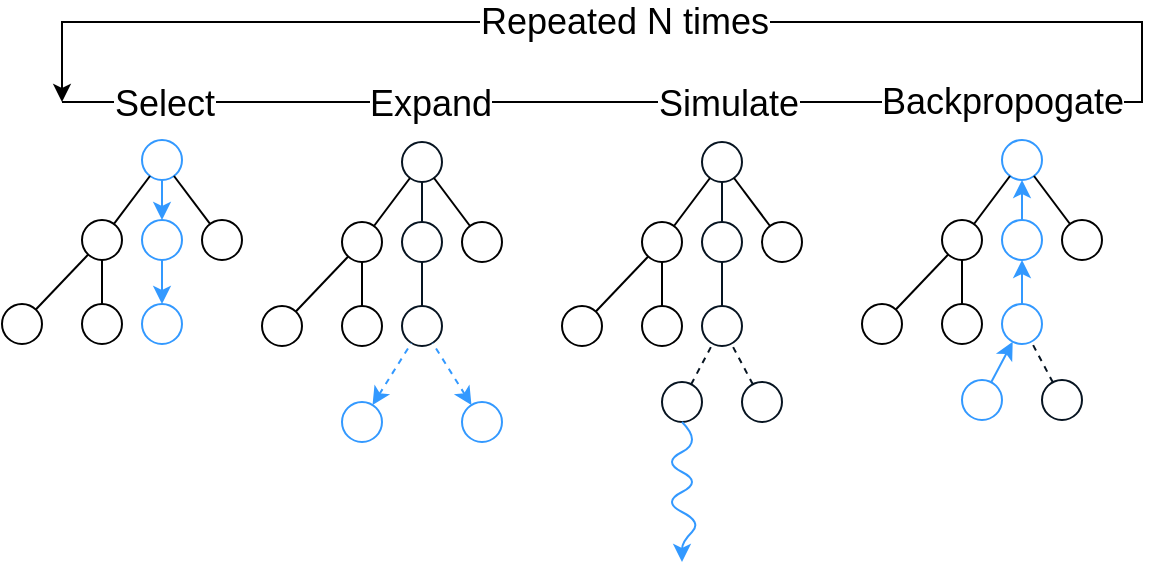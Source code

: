 <mxfile version="24.4.0" type="github">
  <diagram name="Page-1" id="9p3UUd6QseOlP8Mw4b81">
    <mxGraphModel dx="910" dy="625" grid="1" gridSize="10" guides="1" tooltips="1" connect="1" arrows="1" fold="1" page="1" pageScale="1" pageWidth="850" pageHeight="1100" math="0" shadow="0">
      <root>
        <mxCell id="0" />
        <mxCell id="1" parent="0" />
        <mxCell id="vp9ZlPD4P-IvnhQoKdE9-3" value="" style="ellipse;whiteSpace=wrap;html=1;aspect=fixed;strokeColor=#3399FF;" vertex="1" parent="1">
          <mxGeometry x="160" y="229" width="20" height="20" as="geometry" />
        </mxCell>
        <mxCell id="vp9ZlPD4P-IvnhQoKdE9-4" value="" style="endArrow=none;html=1;rounded=0;" edge="1" parent="1" source="vp9ZlPD4P-IvnhQoKdE9-7" target="vp9ZlPD4P-IvnhQoKdE9-3">
          <mxGeometry width="50" height="50" relative="1" as="geometry">
            <mxPoint x="137" y="282" as="sourcePoint" />
            <mxPoint x="320" y="279" as="targetPoint" />
          </mxGeometry>
        </mxCell>
        <mxCell id="vp9ZlPD4P-IvnhQoKdE9-5" value="" style="endArrow=none;html=1;rounded=0;" edge="1" parent="1" source="vp9ZlPD4P-IvnhQoKdE9-8" target="vp9ZlPD4P-IvnhQoKdE9-3">
          <mxGeometry width="50" height="50" relative="1" as="geometry">
            <mxPoint x="230" y="319" as="sourcePoint" />
            <mxPoint x="240" y="229" as="targetPoint" />
          </mxGeometry>
        </mxCell>
        <mxCell id="vp9ZlPD4P-IvnhQoKdE9-7" value="" style="ellipse;whiteSpace=wrap;html=1;aspect=fixed;" vertex="1" parent="1">
          <mxGeometry x="130" y="269" width="20" height="20" as="geometry" />
        </mxCell>
        <mxCell id="vp9ZlPD4P-IvnhQoKdE9-8" value="" style="ellipse;whiteSpace=wrap;html=1;aspect=fixed;" vertex="1" parent="1">
          <mxGeometry x="190" y="269" width="20" height="20" as="geometry" />
        </mxCell>
        <mxCell id="vp9ZlPD4P-IvnhQoKdE9-18" value="" style="endArrow=none;html=1;rounded=0;strokeColor=#3399FF;strokeWidth=1;startArrow=classic;startFill=1;" edge="1" parent="1" source="vp9ZlPD4P-IvnhQoKdE9-19" target="vp9ZlPD4P-IvnhQoKdE9-3">
          <mxGeometry width="50" height="50" relative="1" as="geometry">
            <mxPoint x="170" y="289" as="sourcePoint" />
            <mxPoint x="300" y="279" as="targetPoint" />
          </mxGeometry>
        </mxCell>
        <mxCell id="vp9ZlPD4P-IvnhQoKdE9-19" value="" style="ellipse;whiteSpace=wrap;html=1;aspect=fixed;strokeColor=#3399FF;" vertex="1" parent="1">
          <mxGeometry x="160" y="269" width="20" height="20" as="geometry" />
        </mxCell>
        <mxCell id="vp9ZlPD4P-IvnhQoKdE9-32" value="" style="endArrow=none;html=1;rounded=0;" edge="1" parent="1" source="vp9ZlPD4P-IvnhQoKdE9-34" target="vp9ZlPD4P-IvnhQoKdE9-7">
          <mxGeometry width="50" height="50" relative="1" as="geometry">
            <mxPoint x="97" y="334" as="sourcePoint" />
            <mxPoint x="124" y="299" as="targetPoint" />
          </mxGeometry>
        </mxCell>
        <mxCell id="vp9ZlPD4P-IvnhQoKdE9-34" value="" style="ellipse;whiteSpace=wrap;html=1;aspect=fixed;" vertex="1" parent="1">
          <mxGeometry x="90" y="311" width="20" height="20" as="geometry" />
        </mxCell>
        <mxCell id="vp9ZlPD4P-IvnhQoKdE9-36" value="" style="endArrow=none;html=1;rounded=0;" edge="1" parent="1" source="vp9ZlPD4P-IvnhQoKdE9-37" target="vp9ZlPD4P-IvnhQoKdE9-7">
          <mxGeometry width="50" height="50" relative="1" as="geometry">
            <mxPoint x="130" y="341" as="sourcePoint" />
            <mxPoint x="180" y="339" as="targetPoint" />
          </mxGeometry>
        </mxCell>
        <mxCell id="vp9ZlPD4P-IvnhQoKdE9-37" value="" style="ellipse;whiteSpace=wrap;html=1;aspect=fixed;" vertex="1" parent="1">
          <mxGeometry x="130" y="311" width="20" height="20" as="geometry" />
        </mxCell>
        <mxCell id="vp9ZlPD4P-IvnhQoKdE9-39" value="" style="endArrow=none;html=1;rounded=0;strokeColor=#3399FF;strokeWidth=1;startArrow=classic;startFill=1;" edge="1" parent="1" source="vp9ZlPD4P-IvnhQoKdE9-40" target="vp9ZlPD4P-IvnhQoKdE9-19">
          <mxGeometry width="50" height="50" relative="1" as="geometry">
            <mxPoint x="170" y="341" as="sourcePoint" />
            <mxPoint x="140" y="309" as="targetPoint" />
          </mxGeometry>
        </mxCell>
        <mxCell id="vp9ZlPD4P-IvnhQoKdE9-40" value="" style="ellipse;whiteSpace=wrap;html=1;aspect=fixed;strokeColor=#3399FF;" vertex="1" parent="1">
          <mxGeometry x="160" y="311" width="20" height="20" as="geometry" />
        </mxCell>
        <mxCell id="vp9ZlPD4P-IvnhQoKdE9-74" value="" style="ellipse;whiteSpace=wrap;html=1;aspect=fixed;strokeColor=#071421;" vertex="1" parent="1">
          <mxGeometry x="290" y="230" width="20" height="20" as="geometry" />
        </mxCell>
        <mxCell id="vp9ZlPD4P-IvnhQoKdE9-75" value="" style="endArrow=none;html=1;rounded=0;" edge="1" parent="1" source="vp9ZlPD4P-IvnhQoKdE9-77" target="vp9ZlPD4P-IvnhQoKdE9-74">
          <mxGeometry width="50" height="50" relative="1" as="geometry">
            <mxPoint x="267" y="283" as="sourcePoint" />
            <mxPoint x="450" y="280" as="targetPoint" />
          </mxGeometry>
        </mxCell>
        <mxCell id="vp9ZlPD4P-IvnhQoKdE9-76" value="" style="endArrow=none;html=1;rounded=0;" edge="1" parent="1" source="vp9ZlPD4P-IvnhQoKdE9-78" target="vp9ZlPD4P-IvnhQoKdE9-74">
          <mxGeometry width="50" height="50" relative="1" as="geometry">
            <mxPoint x="360" y="320" as="sourcePoint" />
            <mxPoint x="370" y="230" as="targetPoint" />
          </mxGeometry>
        </mxCell>
        <mxCell id="vp9ZlPD4P-IvnhQoKdE9-77" value="" style="ellipse;whiteSpace=wrap;html=1;aspect=fixed;" vertex="1" parent="1">
          <mxGeometry x="260" y="270" width="20" height="20" as="geometry" />
        </mxCell>
        <mxCell id="vp9ZlPD4P-IvnhQoKdE9-78" value="" style="ellipse;whiteSpace=wrap;html=1;aspect=fixed;" vertex="1" parent="1">
          <mxGeometry x="320" y="270" width="20" height="20" as="geometry" />
        </mxCell>
        <mxCell id="vp9ZlPD4P-IvnhQoKdE9-79" value="" style="endArrow=none;html=1;rounded=0;strokeColor=#071421;" edge="1" parent="1" source="vp9ZlPD4P-IvnhQoKdE9-80" target="vp9ZlPD4P-IvnhQoKdE9-74">
          <mxGeometry width="50" height="50" relative="1" as="geometry">
            <mxPoint x="300" y="290" as="sourcePoint" />
            <mxPoint x="430" y="280" as="targetPoint" />
          </mxGeometry>
        </mxCell>
        <mxCell id="vp9ZlPD4P-IvnhQoKdE9-80" value="" style="ellipse;whiteSpace=wrap;html=1;aspect=fixed;strokeColor=#071421;" vertex="1" parent="1">
          <mxGeometry x="290" y="270" width="20" height="20" as="geometry" />
        </mxCell>
        <mxCell id="vp9ZlPD4P-IvnhQoKdE9-81" value="" style="endArrow=none;html=1;rounded=0;" edge="1" parent="1" source="vp9ZlPD4P-IvnhQoKdE9-82" target="vp9ZlPD4P-IvnhQoKdE9-77">
          <mxGeometry width="50" height="50" relative="1" as="geometry">
            <mxPoint x="227" y="335" as="sourcePoint" />
            <mxPoint x="254" y="300" as="targetPoint" />
          </mxGeometry>
        </mxCell>
        <mxCell id="vp9ZlPD4P-IvnhQoKdE9-82" value="" style="ellipse;whiteSpace=wrap;html=1;aspect=fixed;" vertex="1" parent="1">
          <mxGeometry x="220" y="312" width="20" height="20" as="geometry" />
        </mxCell>
        <mxCell id="vp9ZlPD4P-IvnhQoKdE9-83" value="" style="endArrow=none;html=1;rounded=0;" edge="1" parent="1" source="vp9ZlPD4P-IvnhQoKdE9-84" target="vp9ZlPD4P-IvnhQoKdE9-77">
          <mxGeometry width="50" height="50" relative="1" as="geometry">
            <mxPoint x="260" y="342" as="sourcePoint" />
            <mxPoint x="310" y="340" as="targetPoint" />
          </mxGeometry>
        </mxCell>
        <mxCell id="vp9ZlPD4P-IvnhQoKdE9-84" value="" style="ellipse;whiteSpace=wrap;html=1;aspect=fixed;" vertex="1" parent="1">
          <mxGeometry x="260" y="312" width="20" height="20" as="geometry" />
        </mxCell>
        <mxCell id="vp9ZlPD4P-IvnhQoKdE9-85" value="" style="endArrow=none;html=1;rounded=0;strokeColor=#071421;" edge="1" parent="1" source="vp9ZlPD4P-IvnhQoKdE9-86" target="vp9ZlPD4P-IvnhQoKdE9-80">
          <mxGeometry width="50" height="50" relative="1" as="geometry">
            <mxPoint x="300" y="342" as="sourcePoint" />
            <mxPoint x="270" y="310" as="targetPoint" />
          </mxGeometry>
        </mxCell>
        <mxCell id="vp9ZlPD4P-IvnhQoKdE9-86" value="" style="ellipse;whiteSpace=wrap;html=1;aspect=fixed;strokeColor=#071421;" vertex="1" parent="1">
          <mxGeometry x="290" y="312" width="20" height="20" as="geometry" />
        </mxCell>
        <mxCell id="vp9ZlPD4P-IvnhQoKdE9-88" value="" style="endArrow=none;html=1;rounded=0;strokeColor=#3399FF;dashed=1;startArrow=classic;startFill=1;" edge="1" parent="1" source="vp9ZlPD4P-IvnhQoKdE9-89" target="vp9ZlPD4P-IvnhQoKdE9-86">
          <mxGeometry width="50" height="50" relative="1" as="geometry">
            <mxPoint x="267" y="380" as="sourcePoint" />
            <mxPoint x="303" y="332" as="targetPoint" />
          </mxGeometry>
        </mxCell>
        <mxCell id="vp9ZlPD4P-IvnhQoKdE9-89" value="" style="ellipse;whiteSpace=wrap;html=1;aspect=fixed;strokeColor=#3399FF;" vertex="1" parent="1">
          <mxGeometry x="260" y="360" width="20" height="20" as="geometry" />
        </mxCell>
        <mxCell id="vp9ZlPD4P-IvnhQoKdE9-90" value="" style="endArrow=none;html=1;rounded=0;strokeColor=#3399FF;dashed=1;startArrow=classic;startFill=1;" edge="1" parent="1" source="vp9ZlPD4P-IvnhQoKdE9-91" target="vp9ZlPD4P-IvnhQoKdE9-86">
          <mxGeometry width="50" height="50" relative="1" as="geometry">
            <mxPoint x="300" y="387" as="sourcePoint" />
            <mxPoint x="310" y="335" as="targetPoint" />
          </mxGeometry>
        </mxCell>
        <mxCell id="vp9ZlPD4P-IvnhQoKdE9-91" value="" style="ellipse;whiteSpace=wrap;html=1;aspect=fixed;strokeColor=#3399FF;" vertex="1" parent="1">
          <mxGeometry x="320" y="360" width="20" height="20" as="geometry" />
        </mxCell>
        <mxCell id="vp9ZlPD4P-IvnhQoKdE9-92" value="" style="ellipse;whiteSpace=wrap;html=1;aspect=fixed;strokeColor=#071421;" vertex="1" parent="1">
          <mxGeometry x="440" y="230" width="20" height="20" as="geometry" />
        </mxCell>
        <mxCell id="vp9ZlPD4P-IvnhQoKdE9-93" value="" style="endArrow=none;html=1;rounded=0;" edge="1" parent="1" source="vp9ZlPD4P-IvnhQoKdE9-95" target="vp9ZlPD4P-IvnhQoKdE9-92">
          <mxGeometry width="50" height="50" relative="1" as="geometry">
            <mxPoint x="417" y="283" as="sourcePoint" />
            <mxPoint x="600" y="280" as="targetPoint" />
          </mxGeometry>
        </mxCell>
        <mxCell id="vp9ZlPD4P-IvnhQoKdE9-94" value="" style="endArrow=none;html=1;rounded=0;" edge="1" parent="1" source="vp9ZlPD4P-IvnhQoKdE9-96" target="vp9ZlPD4P-IvnhQoKdE9-92">
          <mxGeometry width="50" height="50" relative="1" as="geometry">
            <mxPoint x="510" y="320" as="sourcePoint" />
            <mxPoint x="520" y="230" as="targetPoint" />
          </mxGeometry>
        </mxCell>
        <mxCell id="vp9ZlPD4P-IvnhQoKdE9-95" value="" style="ellipse;whiteSpace=wrap;html=1;aspect=fixed;" vertex="1" parent="1">
          <mxGeometry x="410" y="270" width="20" height="20" as="geometry" />
        </mxCell>
        <mxCell id="vp9ZlPD4P-IvnhQoKdE9-96" value="" style="ellipse;whiteSpace=wrap;html=1;aspect=fixed;" vertex="1" parent="1">
          <mxGeometry x="470" y="270" width="20" height="20" as="geometry" />
        </mxCell>
        <mxCell id="vp9ZlPD4P-IvnhQoKdE9-97" value="" style="endArrow=none;html=1;rounded=0;strokeColor=#071421;" edge="1" parent="1" source="vp9ZlPD4P-IvnhQoKdE9-98" target="vp9ZlPD4P-IvnhQoKdE9-92">
          <mxGeometry width="50" height="50" relative="1" as="geometry">
            <mxPoint x="450" y="290" as="sourcePoint" />
            <mxPoint x="580" y="280" as="targetPoint" />
          </mxGeometry>
        </mxCell>
        <mxCell id="vp9ZlPD4P-IvnhQoKdE9-98" value="" style="ellipse;whiteSpace=wrap;html=1;aspect=fixed;strokeColor=#071421;" vertex="1" parent="1">
          <mxGeometry x="440" y="270" width="20" height="20" as="geometry" />
        </mxCell>
        <mxCell id="vp9ZlPD4P-IvnhQoKdE9-99" value="" style="endArrow=none;html=1;rounded=0;" edge="1" parent="1" source="vp9ZlPD4P-IvnhQoKdE9-100" target="vp9ZlPD4P-IvnhQoKdE9-95">
          <mxGeometry width="50" height="50" relative="1" as="geometry">
            <mxPoint x="377" y="335" as="sourcePoint" />
            <mxPoint x="404" y="300" as="targetPoint" />
          </mxGeometry>
        </mxCell>
        <mxCell id="vp9ZlPD4P-IvnhQoKdE9-100" value="" style="ellipse;whiteSpace=wrap;html=1;aspect=fixed;" vertex="1" parent="1">
          <mxGeometry x="370" y="312" width="20" height="20" as="geometry" />
        </mxCell>
        <mxCell id="vp9ZlPD4P-IvnhQoKdE9-101" value="" style="endArrow=none;html=1;rounded=0;" edge="1" parent="1" source="vp9ZlPD4P-IvnhQoKdE9-102" target="vp9ZlPD4P-IvnhQoKdE9-95">
          <mxGeometry width="50" height="50" relative="1" as="geometry">
            <mxPoint x="410" y="342" as="sourcePoint" />
            <mxPoint x="460" y="340" as="targetPoint" />
          </mxGeometry>
        </mxCell>
        <mxCell id="vp9ZlPD4P-IvnhQoKdE9-102" value="" style="ellipse;whiteSpace=wrap;html=1;aspect=fixed;" vertex="1" parent="1">
          <mxGeometry x="410" y="312" width="20" height="20" as="geometry" />
        </mxCell>
        <mxCell id="vp9ZlPD4P-IvnhQoKdE9-103" value="" style="endArrow=none;html=1;rounded=0;strokeColor=#071421;" edge="1" parent="1" source="vp9ZlPD4P-IvnhQoKdE9-104" target="vp9ZlPD4P-IvnhQoKdE9-98">
          <mxGeometry width="50" height="50" relative="1" as="geometry">
            <mxPoint x="450" y="342" as="sourcePoint" />
            <mxPoint x="420" y="310" as="targetPoint" />
          </mxGeometry>
        </mxCell>
        <mxCell id="vp9ZlPD4P-IvnhQoKdE9-104" value="" style="ellipse;whiteSpace=wrap;html=1;aspect=fixed;strokeColor=#071421;" vertex="1" parent="1">
          <mxGeometry x="440" y="312" width="20" height="20" as="geometry" />
        </mxCell>
        <mxCell id="vp9ZlPD4P-IvnhQoKdE9-105" value="" style="endArrow=none;html=1;rounded=0;strokeColor=#071421;dashed=1;" edge="1" parent="1" source="vp9ZlPD4P-IvnhQoKdE9-106" target="vp9ZlPD4P-IvnhQoKdE9-104">
          <mxGeometry width="50" height="50" relative="1" as="geometry">
            <mxPoint x="417" y="380" as="sourcePoint" />
            <mxPoint x="453" y="332" as="targetPoint" />
          </mxGeometry>
        </mxCell>
        <mxCell id="vp9ZlPD4P-IvnhQoKdE9-106" value="" style="ellipse;whiteSpace=wrap;html=1;aspect=fixed;strokeColor=#071421;" vertex="1" parent="1">
          <mxGeometry x="420" y="350" width="20" height="20" as="geometry" />
        </mxCell>
        <mxCell id="vp9ZlPD4P-IvnhQoKdE9-107" value="" style="endArrow=none;html=1;rounded=0;strokeColor=#071421;dashed=1;" edge="1" parent="1" source="vp9ZlPD4P-IvnhQoKdE9-108" target="vp9ZlPD4P-IvnhQoKdE9-104">
          <mxGeometry width="50" height="50" relative="1" as="geometry">
            <mxPoint x="450" y="387" as="sourcePoint" />
            <mxPoint x="460" y="335" as="targetPoint" />
          </mxGeometry>
        </mxCell>
        <mxCell id="vp9ZlPD4P-IvnhQoKdE9-108" value="" style="ellipse;whiteSpace=wrap;html=1;aspect=fixed;strokeColor=#071421;" vertex="1" parent="1">
          <mxGeometry x="460" y="350" width="20" height="20" as="geometry" />
        </mxCell>
        <mxCell id="vp9ZlPD4P-IvnhQoKdE9-110" value="" style="endArrow=classic;html=1;rounded=0;strokeWidth=1;curved=1;exitX=0.5;exitY=1;exitDx=0;exitDy=0;strokeColor=#3399FF;" edge="1" parent="1" source="vp9ZlPD4P-IvnhQoKdE9-106">
          <mxGeometry width="50" height="50" relative="1" as="geometry">
            <mxPoint x="370" y="340" as="sourcePoint" />
            <mxPoint x="430" y="440" as="targetPoint" />
            <Array as="points">
              <mxPoint x="440" y="380" />
              <mxPoint x="420" y="390" />
              <mxPoint x="440" y="400" />
              <mxPoint x="420" y="410" />
              <mxPoint x="440" y="420" />
              <mxPoint x="430" y="430" />
            </Array>
          </mxGeometry>
        </mxCell>
        <mxCell id="vp9ZlPD4P-IvnhQoKdE9-139" value="" style="ellipse;whiteSpace=wrap;html=1;aspect=fixed;strokeColor=#3399FF;" vertex="1" parent="1">
          <mxGeometry x="590" y="229" width="20" height="20" as="geometry" />
        </mxCell>
        <mxCell id="vp9ZlPD4P-IvnhQoKdE9-140" value="" style="endArrow=none;html=1;rounded=0;" edge="1" parent="1" source="vp9ZlPD4P-IvnhQoKdE9-142" target="vp9ZlPD4P-IvnhQoKdE9-139">
          <mxGeometry width="50" height="50" relative="1" as="geometry">
            <mxPoint x="567" y="282" as="sourcePoint" />
            <mxPoint x="750" y="279" as="targetPoint" />
          </mxGeometry>
        </mxCell>
        <mxCell id="vp9ZlPD4P-IvnhQoKdE9-141" value="" style="endArrow=none;html=1;rounded=0;" edge="1" parent="1" source="vp9ZlPD4P-IvnhQoKdE9-143" target="vp9ZlPD4P-IvnhQoKdE9-139">
          <mxGeometry width="50" height="50" relative="1" as="geometry">
            <mxPoint x="660" y="319" as="sourcePoint" />
            <mxPoint x="670" y="229" as="targetPoint" />
          </mxGeometry>
        </mxCell>
        <mxCell id="vp9ZlPD4P-IvnhQoKdE9-142" value="" style="ellipse;whiteSpace=wrap;html=1;aspect=fixed;" vertex="1" parent="1">
          <mxGeometry x="560" y="269" width="20" height="20" as="geometry" />
        </mxCell>
        <mxCell id="vp9ZlPD4P-IvnhQoKdE9-143" value="" style="ellipse;whiteSpace=wrap;html=1;aspect=fixed;" vertex="1" parent="1">
          <mxGeometry x="620" y="269" width="20" height="20" as="geometry" />
        </mxCell>
        <mxCell id="vp9ZlPD4P-IvnhQoKdE9-144" value="" style="endArrow=classic;html=1;rounded=0;strokeColor=#3399FF;endFill=1;" edge="1" parent="1" source="vp9ZlPD4P-IvnhQoKdE9-145" target="vp9ZlPD4P-IvnhQoKdE9-139">
          <mxGeometry width="50" height="50" relative="1" as="geometry">
            <mxPoint x="600" y="289" as="sourcePoint" />
            <mxPoint x="730" y="279" as="targetPoint" />
          </mxGeometry>
        </mxCell>
        <mxCell id="vp9ZlPD4P-IvnhQoKdE9-145" value="" style="ellipse;whiteSpace=wrap;html=1;aspect=fixed;strokeColor=#3399FF;" vertex="1" parent="1">
          <mxGeometry x="590" y="269" width="20" height="20" as="geometry" />
        </mxCell>
        <mxCell id="vp9ZlPD4P-IvnhQoKdE9-146" value="" style="endArrow=none;html=1;rounded=0;" edge="1" parent="1" source="vp9ZlPD4P-IvnhQoKdE9-147" target="vp9ZlPD4P-IvnhQoKdE9-142">
          <mxGeometry width="50" height="50" relative="1" as="geometry">
            <mxPoint x="527" y="334" as="sourcePoint" />
            <mxPoint x="554" y="299" as="targetPoint" />
          </mxGeometry>
        </mxCell>
        <mxCell id="vp9ZlPD4P-IvnhQoKdE9-147" value="" style="ellipse;whiteSpace=wrap;html=1;aspect=fixed;" vertex="1" parent="1">
          <mxGeometry x="520" y="311" width="20" height="20" as="geometry" />
        </mxCell>
        <mxCell id="vp9ZlPD4P-IvnhQoKdE9-148" value="" style="endArrow=none;html=1;rounded=0;" edge="1" parent="1" source="vp9ZlPD4P-IvnhQoKdE9-149" target="vp9ZlPD4P-IvnhQoKdE9-142">
          <mxGeometry width="50" height="50" relative="1" as="geometry">
            <mxPoint x="560" y="341" as="sourcePoint" />
            <mxPoint x="610" y="339" as="targetPoint" />
          </mxGeometry>
        </mxCell>
        <mxCell id="vp9ZlPD4P-IvnhQoKdE9-149" value="" style="ellipse;whiteSpace=wrap;html=1;aspect=fixed;" vertex="1" parent="1">
          <mxGeometry x="560" y="311" width="20" height="20" as="geometry" />
        </mxCell>
        <mxCell id="vp9ZlPD4P-IvnhQoKdE9-150" value="" style="endArrow=classic;html=1;rounded=0;strokeColor=#3399FF;endFill=1;" edge="1" parent="1" source="vp9ZlPD4P-IvnhQoKdE9-151" target="vp9ZlPD4P-IvnhQoKdE9-145">
          <mxGeometry width="50" height="50" relative="1" as="geometry">
            <mxPoint x="600" y="341" as="sourcePoint" />
            <mxPoint x="570" y="309" as="targetPoint" />
          </mxGeometry>
        </mxCell>
        <mxCell id="vp9ZlPD4P-IvnhQoKdE9-151" value="" style="ellipse;whiteSpace=wrap;html=1;aspect=fixed;strokeColor=#3399FF;" vertex="1" parent="1">
          <mxGeometry x="590" y="311" width="20" height="20" as="geometry" />
        </mxCell>
        <mxCell id="vp9ZlPD4P-IvnhQoKdE9-152" value="" style="endArrow=classic;html=1;rounded=0;strokeColor=#3399FF;startArrow=none;startFill=0;endFill=1;" edge="1" parent="1" source="vp9ZlPD4P-IvnhQoKdE9-153" target="vp9ZlPD4P-IvnhQoKdE9-151">
          <mxGeometry width="50" height="50" relative="1" as="geometry">
            <mxPoint x="567" y="379" as="sourcePoint" />
            <mxPoint x="603" y="331" as="targetPoint" />
          </mxGeometry>
        </mxCell>
        <mxCell id="vp9ZlPD4P-IvnhQoKdE9-153" value="" style="ellipse;whiteSpace=wrap;html=1;aspect=fixed;strokeColor=#3399FF;" vertex="1" parent="1">
          <mxGeometry x="570" y="349" width="20" height="20" as="geometry" />
        </mxCell>
        <mxCell id="vp9ZlPD4P-IvnhQoKdE9-154" value="" style="endArrow=none;html=1;rounded=0;strokeColor=#071421;dashed=1;" edge="1" parent="1" source="vp9ZlPD4P-IvnhQoKdE9-155" target="vp9ZlPD4P-IvnhQoKdE9-151">
          <mxGeometry width="50" height="50" relative="1" as="geometry">
            <mxPoint x="600" y="386" as="sourcePoint" />
            <mxPoint x="610" y="334" as="targetPoint" />
          </mxGeometry>
        </mxCell>
        <mxCell id="vp9ZlPD4P-IvnhQoKdE9-155" value="" style="ellipse;whiteSpace=wrap;html=1;aspect=fixed;strokeColor=#071421;" vertex="1" parent="1">
          <mxGeometry x="610" y="349" width="20" height="20" as="geometry" />
        </mxCell>
        <mxCell id="vp9ZlPD4P-IvnhQoKdE9-159" value="" style="endArrow=classic;html=1;rounded=0;" edge="1" parent="1">
          <mxGeometry width="50" height="50" relative="1" as="geometry">
            <mxPoint x="120" y="210" as="sourcePoint" />
            <mxPoint x="120" y="210" as="targetPoint" />
            <Array as="points">
              <mxPoint x="660" y="210" />
              <mxPoint x="660" y="170" />
              <mxPoint x="120" y="170" />
            </Array>
          </mxGeometry>
        </mxCell>
        <mxCell id="vp9ZlPD4P-IvnhQoKdE9-160" value="&lt;div style=&quot;font-size: 18px;&quot;&gt;Select&lt;/div&gt;" style="edgeLabel;html=1;align=center;verticalAlign=middle;resizable=0;points=[];fontSize=18;" vertex="1" connectable="0" parent="vp9ZlPD4P-IvnhQoKdE9-159">
          <mxGeometry x="-0.931" y="-1" relative="1" as="geometry">
            <mxPoint x="11" as="offset" />
          </mxGeometry>
        </mxCell>
        <mxCell id="vp9ZlPD4P-IvnhQoKdE9-161" value="Expand" style="edgeLabel;html=1;align=center;verticalAlign=middle;resizable=0;points=[];fontSize=18;" vertex="1" connectable="0" parent="vp9ZlPD4P-IvnhQoKdE9-159">
          <mxGeometry x="-0.702" y="-1" relative="1" as="geometry">
            <mxPoint x="11" as="offset" />
          </mxGeometry>
        </mxCell>
        <mxCell id="vp9ZlPD4P-IvnhQoKdE9-162" value="Simulate" style="edgeLabel;html=1;align=center;verticalAlign=middle;resizable=0;points=[];fontSize=18;" vertex="1" connectable="0" parent="vp9ZlPD4P-IvnhQoKdE9-159">
          <mxGeometry x="-0.439" y="-1" relative="1" as="geometry">
            <mxPoint x="7" as="offset" />
          </mxGeometry>
        </mxCell>
        <mxCell id="vp9ZlPD4P-IvnhQoKdE9-163" value="Backpropogate" style="edgeLabel;html=1;align=center;verticalAlign=middle;resizable=0;points=[];fontSize=18;" vertex="1" connectable="0" parent="vp9ZlPD4P-IvnhQoKdE9-159">
          <mxGeometry x="-0.189" relative="1" as="geometry">
            <mxPoint x="-1" as="offset" />
          </mxGeometry>
        </mxCell>
        <mxCell id="vp9ZlPD4P-IvnhQoKdE9-164" value="Repeated N times" style="edgeLabel;html=1;align=center;verticalAlign=middle;resizable=0;points=[];fontSize=18;" vertex="1" connectable="0" parent="vp9ZlPD4P-IvnhQoKdE9-159">
          <mxGeometry x="0.599" relative="1" as="geometry">
            <mxPoint x="88" as="offset" />
          </mxGeometry>
        </mxCell>
      </root>
    </mxGraphModel>
  </diagram>
</mxfile>
